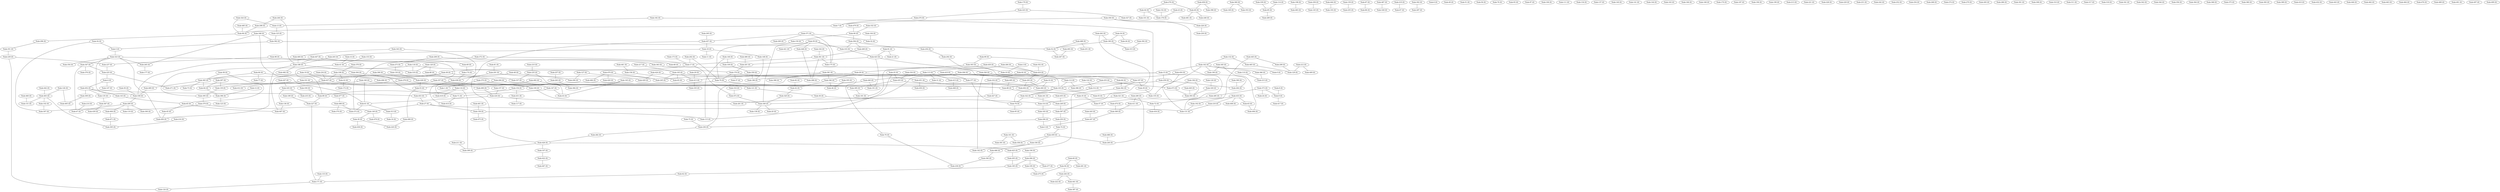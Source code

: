 graph a { 
306--428;
292--112;
266--277;
324--96;
50--338;
470--245;
453--27;
321--72;
373--285;
225--271;
126--403;
33--402;
303--28;
331--271;
122--312;
103--55;
385--181;
411--369;
465--129;
276--44;
360--169;
45--456;
84--204;
321--314;
498--374;
403--151;
485--96;
442--403;
214--47;
259--103;
85--289;
207--325;
128--319;
118--319;
96--296;
18--148;
266--195;
162--155;
303--10;
394--333;
19--407;
244--222;
165--43;
189--227;
100--349;
378--108;
27--149;
27--158;
433--63;
33--260;
59--448;
280--240;
160--88;
256--292;
28--293;
105--413;
198--483;
59--349;
339--85;
8--9;
323--357;
156--83;
495--88;
223--270;
58--365;
381--346;
390--264;
28--236;
146--115;
316--472;
365--73;
59--175;
350--7;
165--384;
143--65;
29--413;
294--253;
346--42;
250--74;
103--78;
171--124;
366--215;
400--188;
329--393;
153--41;
161--391;
291--438;
102--307;
112--103;
369--247;
401--158;
42--320;
326--142;
336--466;
12--396;
447--338;
278--121;
431--117;
91--21;
154--431;
204--1;
212--129;
54--5;
192--131;
2--10;
164--361;
349--138;
474--369;
337--167;
457--418;
313--16;
295--457;
201--176;
44--101;
105--245;
61--313;
379--149;
348--61;
338--209;
132--465;
394--269;
297--64;
370--100;
40--481;
357--385;
38--496;
352--416;
371--175;
415--468;
422--467;
423--326;
297--139;
63--494;
258--145;
174--438;
325--233;
372--272;
105--70;
362--425;
270--7;
437--64;
206--3;
15--259;
471--305;
348--382;
109--359;
392--315;
161--358;
27--131;
209--300;
19--496;
273--130;
326--66;
19--437;
367--439;
395--379;
158--475;
437--490;
444--193;
451--450;
197--362;
424--429;
293--260;
423--201;
323--338;
126--405;
413--335;
323--456;
430--416;
280--411;
157--224;
359--186;
158--115;
209--47;
167--71;
103--322;
81--291;
452--453;
299--129;
394--256;
343--400;
125--382;
452--135;
34--180;
323--354;
176--37;
194--266;
454--131;
92--232;
447--188;
78--95;
60--94;
332--90;
136--407;
112--386;
470--484;
188--456;
373--9;
323--265;
60--281;
361--175;
246--188;
180--315;
479--90;
212--409;
70--238;
183--206;
324--13;
179--223;
345--494;
448--288;
459--240;
17--472;
94--275;
323--347;
396--123;
121--36;
162--366;
312--322;
104--32;
135--367;
188--482;
48--429;
41--89;
466--340;
13--125;
449--393;
98--237;
490--224;
381--451;
74--459;
182--13;
498--272;
30--436;
472--349;
236--282;
345--190;
447--363;
152--178;
38--365;
232--427;
89--227;
148--186;
80--438;
486--240;
206--236;
209--404;
224--261;
355--46;
278--139;
159--255;
15--245;
314--183;
176--288;
381--388;
202--79;
427--261;
205--185;
116--399;
182--397;
108--71;
457--18;
211--399;
108--437;
223--327;
99--88;
265--177;
348--265;
382--5;
225--4;
433--57;
162--190;
470--420;
41--319;
173--17;
296--351;
160--325;
428--53;
363--103;
208--68;
430--181;
298--96;
262--180;
320--349;
350--131;
188--304;
202--17;
65--407;
237--225;
372--17;
347--376;
210--235;
469--338;
149--478;
309--405;
203--188;
247--3;
435--402;
34--26;
218--131;
18--203;
458--398;
330--89;
235--337;
349--20;
408--220;
350--226;
241--314;
336--142;
62--171;
61--272;
438--414;
263--384;
90--150;
5--323;
426--425;
361--288;
451--260;
371--200;
216--305;
249--397;
343--426;
38--337;
284--416;
4--452;
15--186;
371--32;
14--41;
477--498;
259--264;
480--201;
333--423;
35--57;
403--305;
87--86;
197--39;
459--336;
294--349;
455--249;
331--100;
282--426;
322--78;
107--422;
452--143;
18--11;
461--156;
105--83;
226--230;
197--312;
373--24;
64--396;
25--115;
116--453;
113--440;
9--417;
54--307;
185--62;
493--267;
365--469;
160--61;
357--412;
445--299;
253--386;
149--30;
243--247;
94--244;
108--22;
492--384;
382--52;
99--303;
84--365;
58--65;
322--249;
381--413;
361--17;
304--278;
371--457;
195--275;
488--52;
118--395;
88--35;
82--42;
17--38;
379--307;
445--192;
246--298;
377--78;
234--437;
25--435;
458--40;
79--103;
22--172;
492--490;
127--290;
114--85;
130--428;
53--408;
113--415;
133--171;
209--119;
440--191;
116--418;
426--399;
454--33;
440--53;
92--197;
347--47;
325--136;
91--423;
404--471;
204--88;
28--346;
433--218;
239--124;
66--362;
154--89;
52--267;
370--1;
224--61;
403--102;
98--69;
110--215;
150--79;
217--105;
180--52;
36--314;
184--473;
276--40;
84--77;
75--236;
347--225;
59--333;
452--309;
127--245;
351--239;
4--147;
113--31;
473--393;
90--394;
435--385;
120--329;
441--387;
239--237;
423--191;
48--437;
334--435;
7--96;
426--107;
69--174;
253--473;
208--273;
433--406;
425--205;
65--45;
184--393;
266--185;
459--358;
39--155;
162--15;
488--251;
71--414;
424--377;
284--113;
397--250;
118--176;
146--109;
365--64;
227--171;
291--290;
262--55;
44--178;
30--220;
132--162;
128--80;
235--43;
487--328;
285--72;
293--402;
257--263;
264--15;
40--248;
419--377;
460--151;
176--79;
23--178;
360--353;
59--421;
139--395;
219--67;
162--0;
72--434;
416--293;
79--154;
340--238;
302--287;
269--361;
346--46;
244--441;
167--43;
0 [label="Node-0 (0)"];
1 [label="Node-1 (0)"];
2 [label="Node-2 (0)"];
3 [label="Node-3 (0)"];
4 [label="Node-4 (0)"];
5 [label="Node-5 (0)"];
6 [label="Node-6 (0)"];
7 [label="Node-7 (0)"];
8 [label="Node-8 (0)"];
9 [label="Node-9 (0)"];
10 [label="Node-10 (0)"];
11 [label="Node-11 (0)"];
12 [label="Node-12 (0)"];
13 [label="Node-13 (0)"];
14 [label="Node-14 (0)"];
15 [label="Node-15 (0)"];
16 [label="Node-16 (0)"];
17 [label="Node-17 (0)"];
18 [label="Node-18 (0)"];
19 [label="Node-19 (0)"];
20 [label="Node-20 (0)"];
21 [label="Node-21 (0)"];
22 [label="Node-22 (0)"];
23 [label="Node-23 (0)"];
24 [label="Node-24 (0)"];
25 [label="Node-25 (0)"];
26 [label="Node-26 (0)"];
27 [label="Node-27 (0)"];
28 [label="Node-28 (0)"];
29 [label="Node-29 (0)"];
30 [label="Node-30 (0)"];
31 [label="Node-31 (0)"];
32 [label="Node-32 (0)"];
33 [label="Node-33 (0)"];
34 [label="Node-34 (0)"];
35 [label="Node-35 (0)"];
36 [label="Node-36 (0)"];
37 [label="Node-37 (0)"];
38 [label="Node-38 (0)"];
39 [label="Node-39 (0)"];
40 [label="Node-40 (0)"];
41 [label="Node-41 (0)"];
42 [label="Node-42 (0)"];
43 [label="Node-43 (0)"];
44 [label="Node-44 (0)"];
45 [label="Node-45 (0)"];
46 [label="Node-46 (0)"];
47 [label="Node-47 (0)"];
48 [label="Node-48 (0)"];
49 [label="Node-49 (0)"];
50 [label="Node-50 (0)"];
51 [label="Node-51 (0)"];
52 [label="Node-52 (0)"];
53 [label="Node-53 (0)"];
54 [label="Node-54 (0)"];
55 [label="Node-55 (0)"];
56 [label="Node-56 (0)"];
57 [label="Node-57 (0)"];
58 [label="Node-58 (0)"];
59 [label="Node-59 (0)"];
60 [label="Node-60 (0)"];
61 [label="Node-61 (0)"];
62 [label="Node-62 (0)"];
63 [label="Node-63 (0)"];
64 [label="Node-64 (0)"];
65 [label="Node-65 (0)"];
66 [label="Node-66 (0)"];
67 [label="Node-67 (0)"];
68 [label="Node-68 (0)"];
69 [label="Node-69 (0)"];
70 [label="Node-70 (0)"];
71 [label="Node-71 (0)"];
72 [label="Node-72 (0)"];
73 [label="Node-73 (0)"];
74 [label="Node-74 (0)"];
75 [label="Node-75 (0)"];
76 [label="Node-76 (0)"];
77 [label="Node-77 (0)"];
78 [label="Node-78 (0)"];
79 [label="Node-79 (0)"];
80 [label="Node-80 (0)"];
81 [label="Node-81 (0)"];
82 [label="Node-82 (0)"];
83 [label="Node-83 (0)"];
84 [label="Node-84 (0)"];
85 [label="Node-85 (0)"];
86 [label="Node-86 (0)"];
87 [label="Node-87 (0)"];
88 [label="Node-88 (0)"];
89 [label="Node-89 (0)"];
90 [label="Node-90 (0)"];
91 [label="Node-91 (0)"];
92 [label="Node-92 (0)"];
93 [label="Node-93 (0)"];
94 [label="Node-94 (0)"];
95 [label="Node-95 (0)"];
96 [label="Node-96 (0)"];
97 [label="Node-97 (0)"];
98 [label="Node-98 (0)"];
99 [label="Node-99 (0)"];
100 [label="Node-100 (0)"];
101 [label="Node-101 (0)"];
102 [label="Node-102 (0)"];
103 [label="Node-103 (0)"];
104 [label="Node-104 (0)"];
105 [label="Node-105 (0)"];
106 [label="Node-106 (0)"];
107 [label="Node-107 (0)"];
108 [label="Node-108 (0)"];
109 [label="Node-109 (0)"];
110 [label="Node-110 (0)"];
111 [label="Node-111 (0)"];
112 [label="Node-112 (0)"];
113 [label="Node-113 (0)"];
114 [label="Node-114 (0)"];
115 [label="Node-115 (0)"];
116 [label="Node-116 (0)"];
117 [label="Node-117 (0)"];
118 [label="Node-118 (0)"];
119 [label="Node-119 (0)"];
120 [label="Node-120 (0)"];
121 [label="Node-121 (0)"];
122 [label="Node-122 (0)"];
123 [label="Node-123 (0)"];
124 [label="Node-124 (0)"];
125 [label="Node-125 (0)"];
126 [label="Node-126 (0)"];
127 [label="Node-127 (0)"];
128 [label="Node-128 (0)"];
129 [label="Node-129 (0)"];
130 [label="Node-130 (0)"];
131 [label="Node-131 (0)"];
132 [label="Node-132 (0)"];
133 [label="Node-133 (0)"];
134 [label="Node-134 (0)"];
135 [label="Node-135 (0)"];
136 [label="Node-136 (0)"];
137 [label="Node-137 (0)"];
138 [label="Node-138 (0)"];
139 [label="Node-139 (0)"];
140 [label="Node-140 (0)"];
141 [label="Node-141 (0)"];
142 [label="Node-142 (0)"];
143 [label="Node-143 (0)"];
144 [label="Node-144 (0)"];
145 [label="Node-145 (0)"];
146 [label="Node-146 (0)"];
147 [label="Node-147 (0)"];
148 [label="Node-148 (0)"];
149 [label="Node-149 (0)"];
150 [label="Node-150 (0)"];
151 [label="Node-151 (0)"];
152 [label="Node-152 (0)"];
153 [label="Node-153 (0)"];
154 [label="Node-154 (0)"];
155 [label="Node-155 (0)"];
156 [label="Node-156 (0)"];
157 [label="Node-157 (0)"];
158 [label="Node-158 (0)"];
159 [label="Node-159 (0)"];
160 [label="Node-160 (0)"];
161 [label="Node-161 (0)"];
162 [label="Node-162 (0)"];
163 [label="Node-163 (0)"];
164 [label="Node-164 (0)"];
165 [label="Node-165 (0)"];
166 [label="Node-166 (0)"];
167 [label="Node-167 (0)"];
168 [label="Node-168 (0)"];
169 [label="Node-169 (0)"];
170 [label="Node-170 (0)"];
171 [label="Node-171 (0)"];
172 [label="Node-172 (0)"];
173 [label="Node-173 (0)"];
174 [label="Node-174 (0)"];
175 [label="Node-175 (0)"];
176 [label="Node-176 (0)"];
177 [label="Node-177 (0)"];
178 [label="Node-178 (0)"];
179 [label="Node-179 (0)"];
180 [label="Node-180 (0)"];
181 [label="Node-181 (0)"];
182 [label="Node-182 (0)"];
183 [label="Node-183 (0)"];
184 [label="Node-184 (0)"];
185 [label="Node-185 (0)"];
186 [label="Node-186 (0)"];
187 [label="Node-187 (0)"];
188 [label="Node-188 (0)"];
189 [label="Node-189 (0)"];
190 [label="Node-190 (0)"];
191 [label="Node-191 (0)"];
192 [label="Node-192 (0)"];
193 [label="Node-193 (0)"];
194 [label="Node-194 (0)"];
195 [label="Node-195 (0)"];
196 [label="Node-196 (0)"];
197 [label="Node-197 (0)"];
198 [label="Node-198 (0)"];
199 [label="Node-199 (0)"];
200 [label="Node-200 (0)"];
201 [label="Node-201 (0)"];
202 [label="Node-202 (0)"];
203 [label="Node-203 (0)"];
204 [label="Node-204 (0)"];
205 [label="Node-205 (0)"];
206 [label="Node-206 (0)"];
207 [label="Node-207 (0)"];
208 [label="Node-208 (0)"];
209 [label="Node-209 (0)"];
210 [label="Node-210 (0)"];
211 [label="Node-211 (0)"];
212 [label="Node-212 (0)"];
213 [label="Node-213 (0)"];
214 [label="Node-214 (0)"];
215 [label="Node-215 (0)"];
216 [label="Node-216 (0)"];
217 [label="Node-217 (0)"];
218 [label="Node-218 (0)"];
219 [label="Node-219 (0)"];
220 [label="Node-220 (0)"];
221 [label="Node-221 (0)"];
222 [label="Node-222 (0)"];
223 [label="Node-223 (0)"];
224 [label="Node-224 (0)"];
225 [label="Node-225 (0)"];
226 [label="Node-226 (0)"];
227 [label="Node-227 (0)"];
228 [label="Node-228 (0)"];
229 [label="Node-229 (0)"];
230 [label="Node-230 (0)"];
231 [label="Node-231 (0)"];
232 [label="Node-232 (0)"];
233 [label="Node-233 (0)"];
234 [label="Node-234 (0)"];
235 [label="Node-235 (0)"];
236 [label="Node-236 (0)"];
237 [label="Node-237 (0)"];
238 [label="Node-238 (0)"];
239 [label="Node-239 (0)"];
240 [label="Node-240 (0)"];
241 [label="Node-241 (0)"];
242 [label="Node-242 (0)"];
243 [label="Node-243 (0)"];
244 [label="Node-244 (0)"];
245 [label="Node-245 (0)"];
246 [label="Node-246 (0)"];
247 [label="Node-247 (0)"];
248 [label="Node-248 (0)"];
249 [label="Node-249 (0)"];
250 [label="Node-250 (0)"];
251 [label="Node-251 (0)"];
252 [label="Node-252 (0)"];
253 [label="Node-253 (0)"];
254 [label="Node-254 (0)"];
255 [label="Node-255 (0)"];
256 [label="Node-256 (0)"];
257 [label="Node-257 (0)"];
258 [label="Node-258 (0)"];
259 [label="Node-259 (0)"];
260 [label="Node-260 (0)"];
261 [label="Node-261 (0)"];
262 [label="Node-262 (0)"];
263 [label="Node-263 (0)"];
264 [label="Node-264 (0)"];
265 [label="Node-265 (0)"];
266 [label="Node-266 (0)"];
267 [label="Node-267 (0)"];
268 [label="Node-268 (0)"];
269 [label="Node-269 (0)"];
270 [label="Node-270 (0)"];
271 [label="Node-271 (0)"];
272 [label="Node-272 (0)"];
273 [label="Node-273 (0)"];
274 [label="Node-274 (0)"];
275 [label="Node-275 (0)"];
276 [label="Node-276 (0)"];
277 [label="Node-277 (0)"];
278 [label="Node-278 (0)"];
279 [label="Node-279 (0)"];
280 [label="Node-280 (0)"];
281 [label="Node-281 (0)"];
282 [label="Node-282 (0)"];
283 [label="Node-283 (0)"];
284 [label="Node-284 (0)"];
285 [label="Node-285 (0)"];
286 [label="Node-286 (0)"];
287 [label="Node-287 (0)"];
288 [label="Node-288 (0)"];
289 [label="Node-289 (0)"];
290 [label="Node-290 (0)"];
291 [label="Node-291 (0)"];
292 [label="Node-292 (0)"];
293 [label="Node-293 (0)"];
294 [label="Node-294 (0)"];
295 [label="Node-295 (0)"];
296 [label="Node-296 (0)"];
297 [label="Node-297 (0)"];
298 [label="Node-298 (0)"];
299 [label="Node-299 (0)"];
300 [label="Node-300 (0)"];
301 [label="Node-301 (0)"];
302 [label="Node-302 (0)"];
303 [label="Node-303 (0)"];
304 [label="Node-304 (0)"];
305 [label="Node-305 (0)"];
306 [label="Node-306 (0)"];
307 [label="Node-307 (0)"];
308 [label="Node-308 (0)"];
309 [label="Node-309 (0)"];
310 [label="Node-310 (0)"];
311 [label="Node-311 (0)"];
312 [label="Node-312 (0)"];
313 [label="Node-313 (0)"];
314 [label="Node-314 (0)"];
315 [label="Node-315 (0)"];
316 [label="Node-316 (0)"];
317 [label="Node-317 (0)"];
318 [label="Node-318 (0)"];
319 [label="Node-319 (0)"];
320 [label="Node-320 (0)"];
321 [label="Node-321 (0)"];
322 [label="Node-322 (0)"];
323 [label="Node-323 (0)"];
324 [label="Node-324 (0)"];
325 [label="Node-325 (0)"];
326 [label="Node-326 (0)"];
327 [label="Node-327 (0)"];
328 [label="Node-328 (0)"];
329 [label="Node-329 (0)"];
330 [label="Node-330 (0)"];
331 [label="Node-331 (0)"];
332 [label="Node-332 (0)"];
333 [label="Node-333 (0)"];
334 [label="Node-334 (0)"];
335 [label="Node-335 (0)"];
336 [label="Node-336 (0)"];
337 [label="Node-337 (0)"];
338 [label="Node-338 (0)"];
339 [label="Node-339 (0)"];
340 [label="Node-340 (0)"];
341 [label="Node-341 (0)"];
342 [label="Node-342 (0)"];
343 [label="Node-343 (0)"];
344 [label="Node-344 (0)"];
345 [label="Node-345 (0)"];
346 [label="Node-346 (0)"];
347 [label="Node-347 (0)"];
348 [label="Node-348 (0)"];
349 [label="Node-349 (0)"];
350 [label="Node-350 (0)"];
351 [label="Node-351 (0)"];
352 [label="Node-352 (0)"];
353 [label="Node-353 (0)"];
354 [label="Node-354 (0)"];
355 [label="Node-355 (0)"];
356 [label="Node-356 (0)"];
357 [label="Node-357 (0)"];
358 [label="Node-358 (0)"];
359 [label="Node-359 (0)"];
360 [label="Node-360 (0)"];
361 [label="Node-361 (0)"];
362 [label="Node-362 (0)"];
363 [label="Node-363 (0)"];
364 [label="Node-364 (0)"];
365 [label="Node-365 (0)"];
366 [label="Node-366 (0)"];
367 [label="Node-367 (0)"];
368 [label="Node-368 (0)"];
369 [label="Node-369 (0)"];
370 [label="Node-370 (0)"];
371 [label="Node-371 (0)"];
372 [label="Node-372 (0)"];
373 [label="Node-373 (0)"];
374 [label="Node-374 (0)"];
375 [label="Node-375 (0)"];
376 [label="Node-376 (0)"];
377 [label="Node-377 (0)"];
378 [label="Node-378 (0)"];
379 [label="Node-379 (0)"];
380 [label="Node-380 (0)"];
381 [label="Node-381 (0)"];
382 [label="Node-382 (0)"];
383 [label="Node-383 (0)"];
384 [label="Node-384 (0)"];
385 [label="Node-385 (0)"];
386 [label="Node-386 (0)"];
387 [label="Node-387 (0)"];
388 [label="Node-388 (0)"];
389 [label="Node-389 (0)"];
390 [label="Node-390 (0)"];
391 [label="Node-391 (0)"];
392 [label="Node-392 (0)"];
393 [label="Node-393 (0)"];
394 [label="Node-394 (0)"];
395 [label="Node-395 (0)"];
396 [label="Node-396 (0)"];
397 [label="Node-397 (0)"];
398 [label="Node-398 (0)"];
399 [label="Node-399 (0)"];
400 [label="Node-400 (0)"];
401 [label="Node-401 (0)"];
402 [label="Node-402 (0)"];
403 [label="Node-403 (0)"];
404 [label="Node-404 (0)"];
405 [label="Node-405 (0)"];
406 [label="Node-406 (0)"];
407 [label="Node-407 (0)"];
408 [label="Node-408 (0)"];
409 [label="Node-409 (0)"];
410 [label="Node-410 (0)"];
411 [label="Node-411 (0)"];
412 [label="Node-412 (0)"];
413 [label="Node-413 (0)"];
414 [label="Node-414 (0)"];
415 [label="Node-415 (0)"];
416 [label="Node-416 (0)"];
417 [label="Node-417 (0)"];
418 [label="Node-418 (0)"];
419 [label="Node-419 (0)"];
420 [label="Node-420 (0)"];
421 [label="Node-421 (0)"];
422 [label="Node-422 (0)"];
423 [label="Node-423 (0)"];
424 [label="Node-424 (0)"];
425 [label="Node-425 (0)"];
426 [label="Node-426 (0)"];
427 [label="Node-427 (0)"];
428 [label="Node-428 (0)"];
429 [label="Node-429 (0)"];
430 [label="Node-430 (0)"];
431 [label="Node-431 (0)"];
432 [label="Node-432 (0)"];
433 [label="Node-433 (0)"];
434 [label="Node-434 (0)"];
435 [label="Node-435 (0)"];
436 [label="Node-436 (0)"];
437 [label="Node-437 (0)"];
438 [label="Node-438 (0)"];
439 [label="Node-439 (0)"];
440 [label="Node-440 (0)"];
441 [label="Node-441 (0)"];
442 [label="Node-442 (0)"];
443 [label="Node-443 (0)"];
444 [label="Node-444 (0)"];
445 [label="Node-445 (0)"];
446 [label="Node-446 (0)"];
447 [label="Node-447 (0)"];
448 [label="Node-448 (0)"];
449 [label="Node-449 (0)"];
450 [label="Node-450 (0)"];
451 [label="Node-451 (0)"];
452 [label="Node-452 (0)"];
453 [label="Node-453 (0)"];
454 [label="Node-454 (0)"];
455 [label="Node-455 (0)"];
456 [label="Node-456 (0)"];
457 [label="Node-457 (0)"];
458 [label="Node-458 (0)"];
459 [label="Node-459 (0)"];
460 [label="Node-460 (0)"];
461 [label="Node-461 (0)"];
462 [label="Node-462 (0)"];
463 [label="Node-463 (0)"];
464 [label="Node-464 (0)"];
465 [label="Node-465 (0)"];
466 [label="Node-466 (0)"];
467 [label="Node-467 (0)"];
468 [label="Node-468 (0)"];
469 [label="Node-469 (0)"];
470 [label="Node-470 (0)"];
471 [label="Node-471 (0)"];
472 [label="Node-472 (0)"];
473 [label="Node-473 (0)"];
474 [label="Node-474 (0)"];
475 [label="Node-475 (0)"];
476 [label="Node-476 (0)"];
477 [label="Node-477 (0)"];
478 [label="Node-478 (0)"];
479 [label="Node-479 (0)"];
480 [label="Node-480 (0)"];
481 [label="Node-481 (0)"];
482 [label="Node-482 (0)"];
483 [label="Node-483 (0)"];
484 [label="Node-484 (0)"];
485 [label="Node-485 (0)"];
486 [label="Node-486 (0)"];
487 [label="Node-487 (0)"];
488 [label="Node-488 (0)"];
489 [label="Node-489 (0)"];
490 [label="Node-490 (0)"];
491 [label="Node-491 (0)"];
492 [label="Node-492 (0)"];
493 [label="Node-493 (0)"];
494 [label="Node-494 (0)"];
495 [label="Node-495 (0)"];
496 [label="Node-496 (0)"];
497 [label="Node-497 (0)"];
498 [label="Node-498 (0)"];
499 [label="Node-499 (0)"];
}